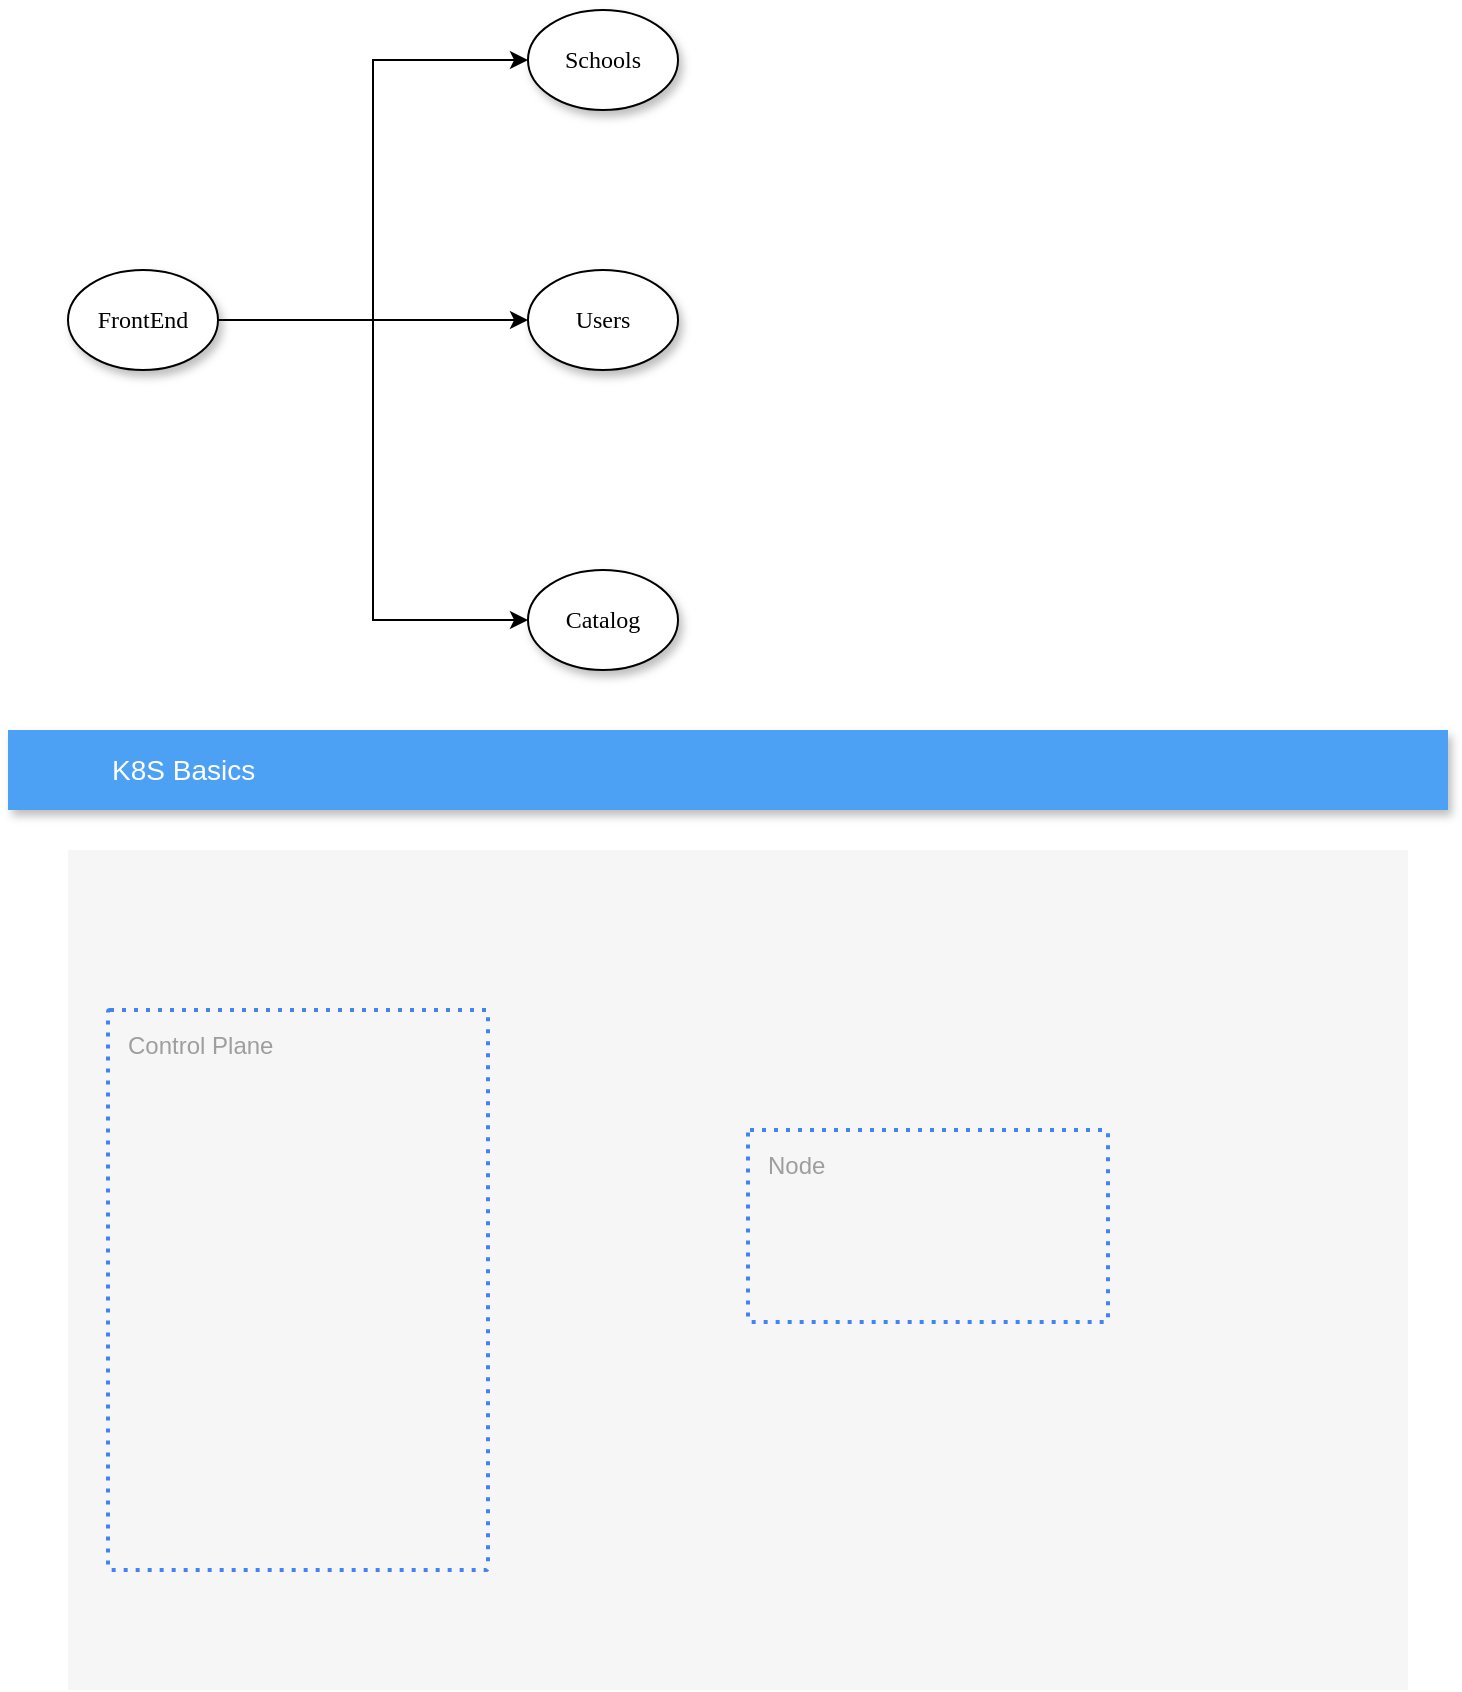 <mxfile version="13.6.9" type="github">
  <diagram name="Page-1" id="42789a77-a242-8287-6e28-9cd8cfd52e62">
    <mxGraphModel dx="946" dy="574" grid="1" gridSize="10" guides="1" tooltips="1" connect="1" arrows="1" fold="1" page="1" pageScale="1" pageWidth="1100" pageHeight="850" background="#ffffff" math="0" shadow="0">
      <root>
        <mxCell id="0" />
        <mxCell id="1" parent="0" />
        <mxCell id="1ea317790d2ca983-2" value="&lt;span&gt;Schools&lt;/span&gt;" style="ellipse;whiteSpace=wrap;html=1;rounded=0;shadow=1;comic=0;labelBackgroundColor=none;strokeWidth=1;fontFamily=Verdana;fontSize=12;align=center;" parent="1" vertex="1">
          <mxGeometry x="270" y="10" width="75" height="50" as="geometry" />
        </mxCell>
        <mxCell id="1ea317790d2ca983-3" value="&lt;span&gt;Users&lt;/span&gt;" style="ellipse;whiteSpace=wrap;html=1;rounded=0;shadow=1;comic=0;labelBackgroundColor=none;strokeWidth=1;fontFamily=Verdana;fontSize=12;align=center;" parent="1" vertex="1">
          <mxGeometry x="270" y="140" width="75" height="50" as="geometry" />
        </mxCell>
        <mxCell id="DX51bIksWlAL_mZGX_L8-2" style="edgeStyle=orthogonalEdgeStyle;rounded=0;orthogonalLoop=1;jettySize=auto;html=1;entryX=0;entryY=0.5;entryDx=0;entryDy=0;" parent="1" source="1ea317790d2ca983-9" target="1ea317790d2ca983-2" edge="1">
          <mxGeometry relative="1" as="geometry" />
        </mxCell>
        <mxCell id="DX51bIksWlAL_mZGX_L8-3" style="edgeStyle=orthogonalEdgeStyle;rounded=0;orthogonalLoop=1;jettySize=auto;html=1;" parent="1" source="1ea317790d2ca983-9" target="1ea317790d2ca983-3" edge="1">
          <mxGeometry relative="1" as="geometry" />
        </mxCell>
        <mxCell id="DX51bIksWlAL_mZGX_L8-4" style="edgeStyle=orthogonalEdgeStyle;rounded=0;orthogonalLoop=1;jettySize=auto;html=1;entryX=0;entryY=0.5;entryDx=0;entryDy=0;" parent="1" source="1ea317790d2ca983-9" target="DX51bIksWlAL_mZGX_L8-1" edge="1">
          <mxGeometry relative="1" as="geometry" />
        </mxCell>
        <mxCell id="1ea317790d2ca983-9" value="FrontEnd" style="ellipse;whiteSpace=wrap;html=1;rounded=0;shadow=1;comic=0;labelBackgroundColor=none;strokeWidth=1;fontFamily=Verdana;fontSize=12;align=center;" parent="1" vertex="1">
          <mxGeometry x="40" y="140" width="75" height="50" as="geometry" />
        </mxCell>
        <mxCell id="DX51bIksWlAL_mZGX_L8-1" value="&lt;span&gt;Catalog&lt;/span&gt;" style="ellipse;whiteSpace=wrap;html=1;rounded=0;shadow=1;comic=0;labelBackgroundColor=none;strokeWidth=1;fontFamily=Verdana;fontSize=12;align=center;" parent="1" vertex="1">
          <mxGeometry x="270" y="290" width="75" height="50" as="geometry" />
        </mxCell>
        <mxCell id="CANzfVYsNZtGC0yrYKIw-1" value="" style="fillColor=#F6F6F6;strokeColor=none;shadow=0;gradientColor=none;fontSize=14;align=left;spacing=10;fontColor=#717171;9E9E9E;verticalAlign=top;spacingTop=-4;fontStyle=0;spacingLeft=40;html=1;" vertex="1" parent="1">
          <mxGeometry x="40" y="430" width="670" height="420" as="geometry" />
        </mxCell>
        <mxCell id="CANzfVYsNZtGC0yrYKIw-2" value="Node" style="rounded=1;absoluteArcSize=1;arcSize=2;html=1;strokeColor=#4284F3;gradientColor=none;shadow=0;dashed=1;fontSize=12;fontColor=#9E9E9E;align=left;verticalAlign=top;spacing=10;spacingTop=-4;fillColor=none;dashPattern=1 2;strokeWidth=2;" vertex="1" parent="1">
          <mxGeometry x="380" y="570" width="180" height="96" as="geometry" />
        </mxCell>
        <mxCell id="CANzfVYsNZtGC0yrYKIw-3" value="Control Plane" style="rounded=1;absoluteArcSize=1;arcSize=2;html=1;strokeColor=#4284F3;gradientColor=none;shadow=0;dashed=1;fontSize=12;fontColor=#9E9E9E;align=left;verticalAlign=top;spacing=10;spacingTop=-4;fillColor=none;dashPattern=1 2;strokeWidth=2;" vertex="1" parent="1">
          <mxGeometry x="60" y="510" width="190" height="280" as="geometry" />
        </mxCell>
        <mxCell id="CANzfVYsNZtGC0yrYKIw-4" value="K8S Basics" style="fillColor=#4DA1F5;strokeColor=none;shadow=1;gradientColor=none;fontSize=14;align=left;spacingLeft=50;fontColor=#ffffff;html=1;" vertex="1" parent="1">
          <mxGeometry x="10" y="370" width="720" height="40" as="geometry" />
        </mxCell>
      </root>
    </mxGraphModel>
  </diagram>
</mxfile>
